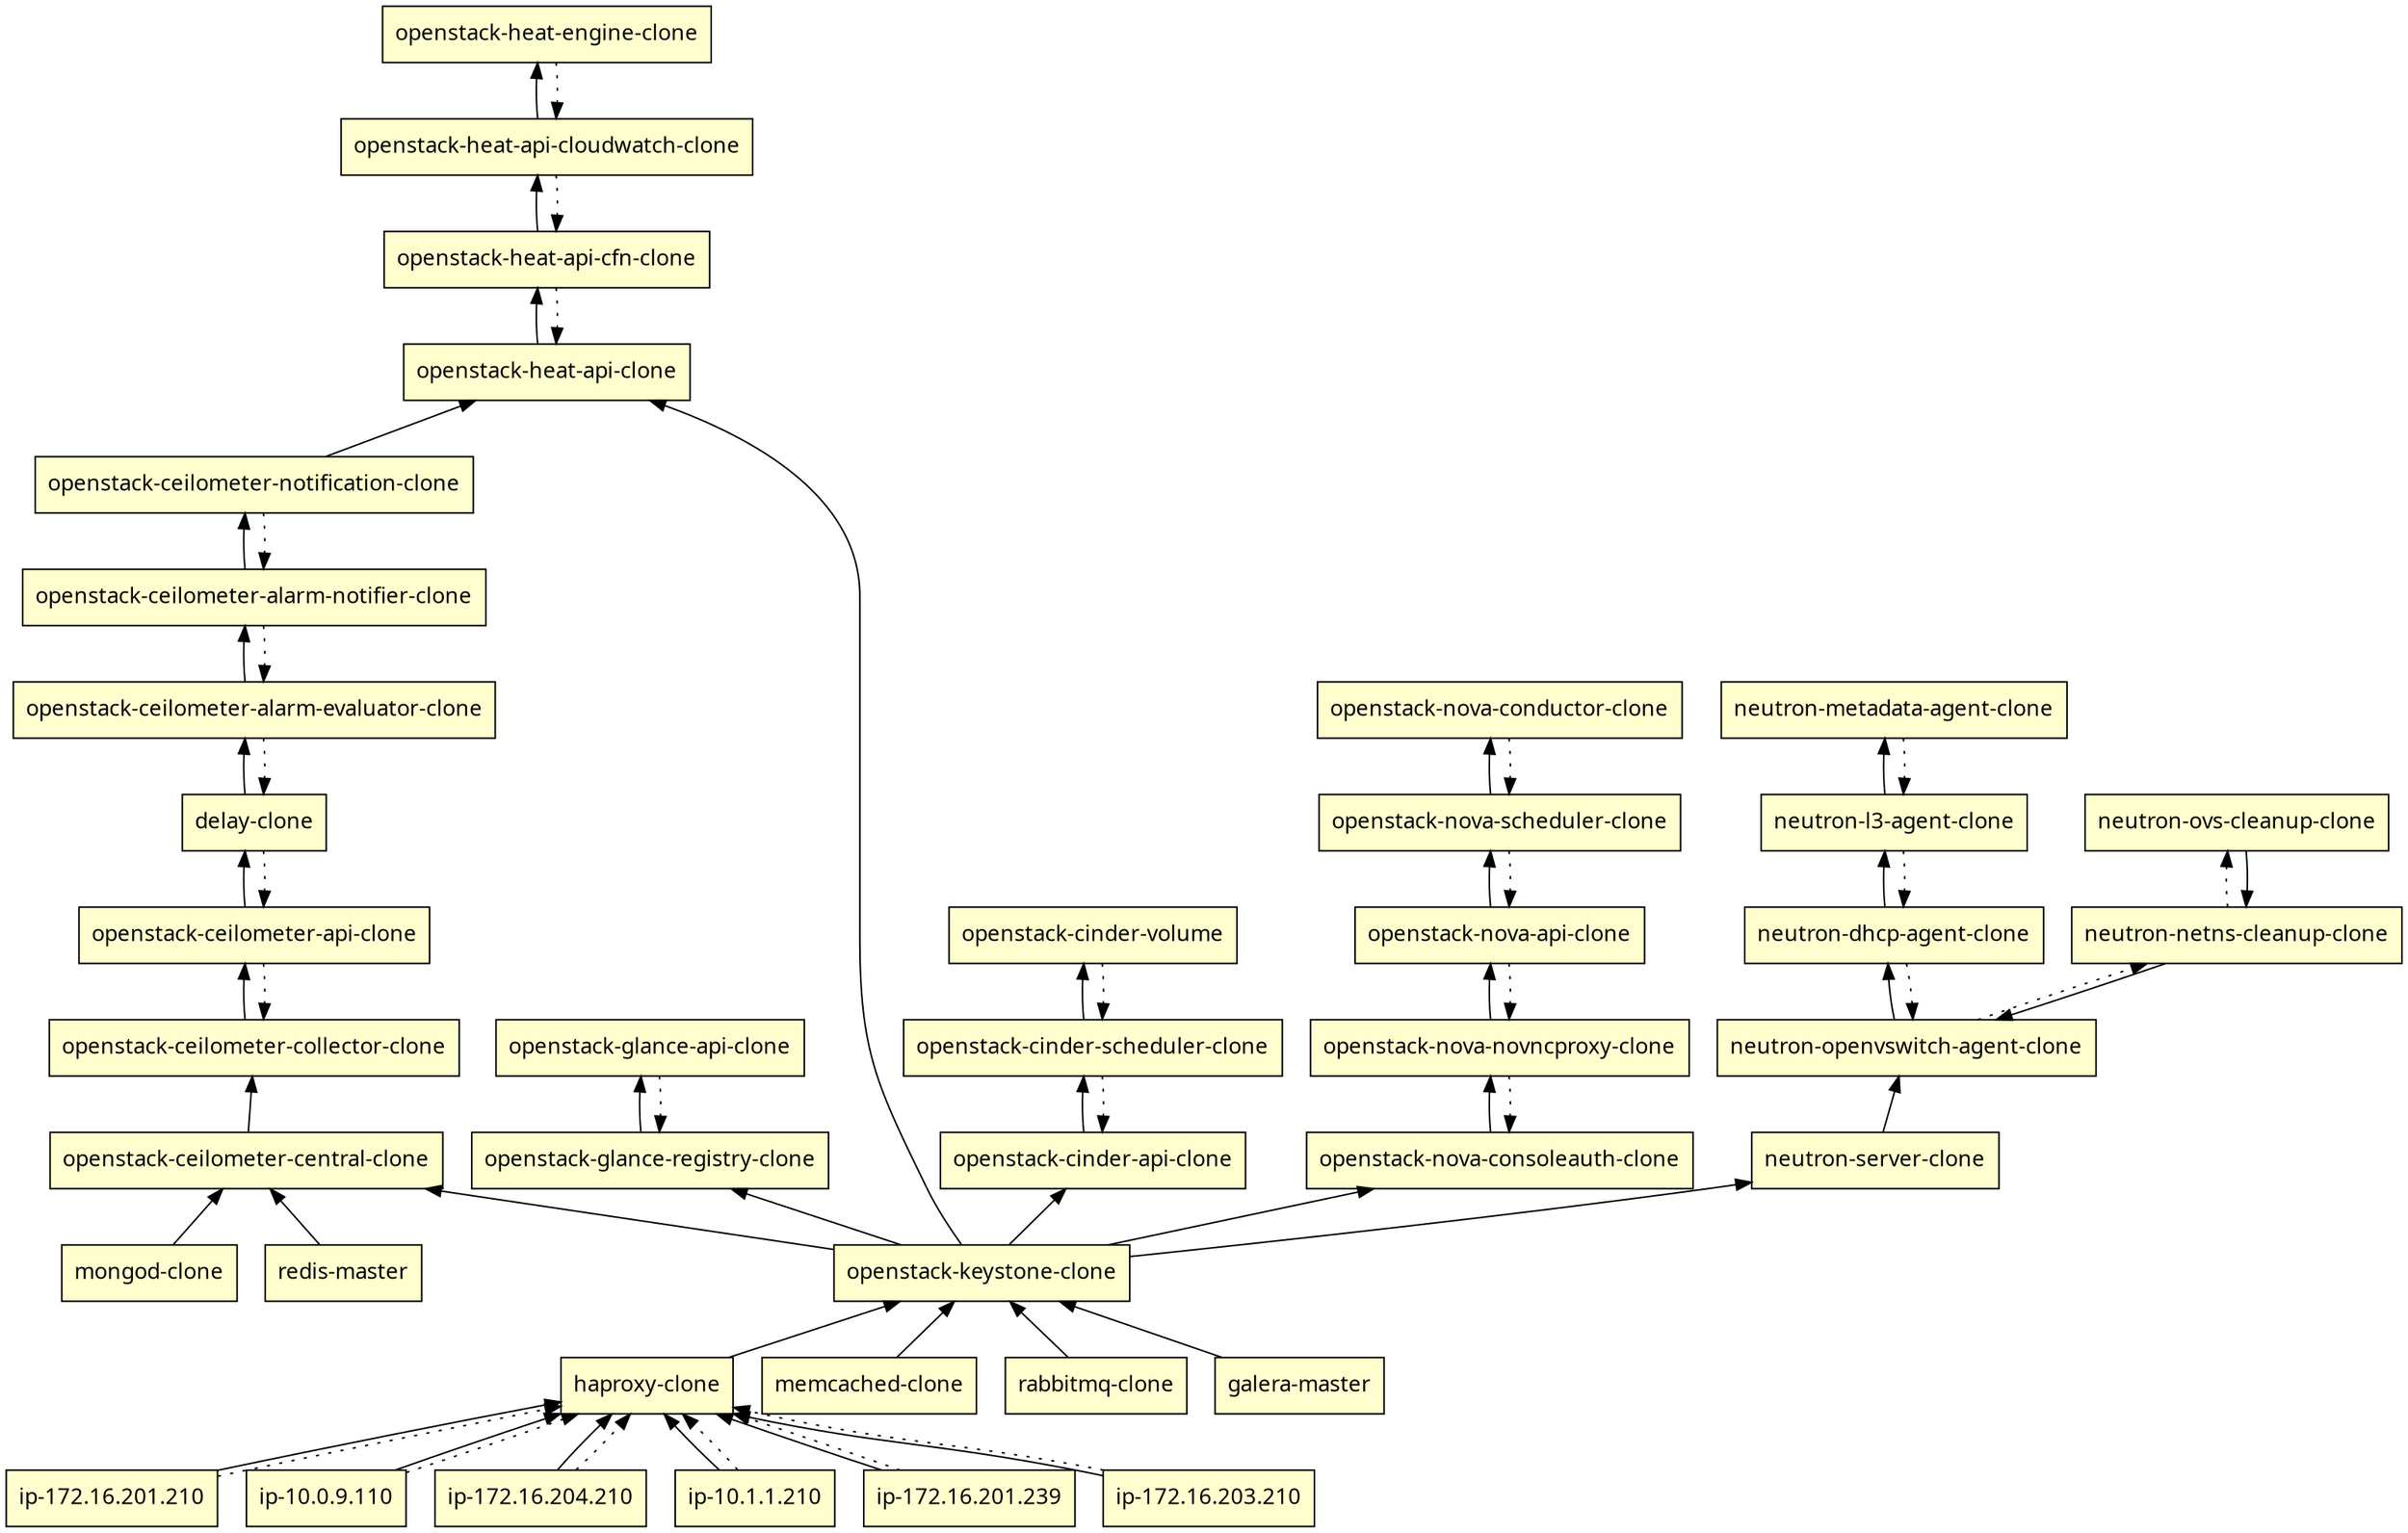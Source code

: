 digraph graph_name {
graph [
  rankdir = BT
];
node [
  style = filled,
  shape = box,
  fillcolor = "#fffece",
  fontname = "Migu 1M"
];
"ip-172.16.201.210" -> "haproxy-clone"
"ip-10.0.9.110" -> "haproxy-clone"
"ip-172.16.204.210" -> "haproxy-clone"
"ip-10.1.1.210" -> "haproxy-clone"
"ip-172.16.201.239" -> "haproxy-clone"
"ip-172.16.203.210" -> "haproxy-clone"
"memcached-clone" -> "openstack-keystone-clone"
"mongod-clone" -> "openstack-ceilometer-central-clone"
"openstack-glance-registry-clone" -> "openstack-glance-api-clone"
"rabbitmq-clone" -> "openstack-keystone-clone"
"openstack-heat-api-clone" -> "openstack-heat-api-cfn-clone"
"delay-clone" -> "openstack-ceilometer-alarm-evaluator-clone"
"openstack-keystone-clone" -> "openstack-ceilometer-central-clone"
"openstack-keystone-clone" -> "openstack-glance-registry-clone"
"openstack-keystone-clone" -> "openstack-cinder-api-clone"
"openstack-cinder-scheduler-clone" -> "openstack-cinder-volume"
"redis-master" -> "openstack-ceilometer-central-clone"
"openstack-nova-scheduler-clone" -> "openstack-nova-conductor-clone"
"openstack-nova-consoleauth-clone" -> "openstack-nova-novncproxy-clone"
"neutron-l3-agent-clone" -> "neutron-metadata-agent-clone"
"openstack-nova-novncproxy-clone" -> "openstack-nova-api-clone"
"openstack-heat-api-cloudwatch-clone" -> "openstack-heat-engine-clone"
"openstack-ceilometer-notification-clone" -> "openstack-heat-api-clone"
"openstack-keystone-clone" -> "neutron-server-clone"
"neutron-dhcp-agent-clone" -> "neutron-l3-agent-clone"
"neutron-server-clone" -> "neutron-openvswitch-agent-clone"
"openstack-ceilometer-alarm-notifier-clone" -> "openstack-ceilometer-notification-clone"
"openstack-keystone-clone" -> "openstack-nova-consoleauth-clone"
"openstack-nova-api-clone" -> "openstack-nova-scheduler-clone"
"openstack-heat-api-cfn-clone" -> "openstack-heat-api-cloudwatch-clone"
"neutron-openvswitch-agent-clone" -> "neutron-dhcp-agent-clone"
"openstack-ceilometer-api-clone" -> "delay-clone"
"galera-master" -> "openstack-keystone-clone"
"openstack-cinder-api-clone" -> "openstack-cinder-scheduler-clone"
"neutron-netns-cleanup-clone" -> "neutron-openvswitch-agent-clone"
"openstack-ceilometer-central-clone" -> "openstack-ceilometer-collector-clone"
"haproxy-clone" -> "openstack-keystone-clone"
"neutron-ovs-cleanup-clone" -> "neutron-netns-cleanup-clone"
"openstack-ceilometer-collector-clone" -> "openstack-ceilometer-api-clone"
"openstack-keystone-clone" -> "openstack-heat-api-clone"
"openstack-ceilometer-alarm-evaluator-clone" -> "openstack-ceilometer-alarm-notifier-clone"
"ip-172.16.204.210" -> "haproxy-clone" [style = dotted]
"ip-10.1.1.210" -> "haproxy-clone" [style = dotted]
"ip-172.16.203.210" -> "haproxy-clone" [style = dotted]
"ip-10.0.9.110" -> "haproxy-clone" [style = dotted]
"ip-172.16.201.239" -> "haproxy-clone" [style = dotted]
"ip-172.16.201.210" -> "haproxy-clone" [style = dotted]
"openstack-glance-api-clone" -> "openstack-glance-registry-clone" [style = dotted]
"openstack-cinder-volume" -> "openstack-cinder-scheduler-clone" [style = dotted]
"neutron-dhcp-agent-clone" -> "neutron-openvswitch-agent-clone" [style = dotted]
"openstack-nova-scheduler-clone" -> "openstack-nova-api-clone" [style = dotted]
"neutron-l3-agent-clone" -> "neutron-dhcp-agent-clone" [style = dotted]
"openstack-ceilometer-notification-clone" -> "openstack-ceilometer-alarm-notifier-clone" [style = dotted]
"neutron-openvswitch-agent-clone" -> "neutron-netns-cleanup-clone" [style = dotted]
"neutron-netns-cleanup-clone" -> "neutron-ovs-cleanup-clone" [style = dotted]
"openstack-heat-api-cloudwatch-clone" -> "openstack-heat-api-cfn-clone" [style = dotted]
"delay-clone" -> "openstack-ceilometer-api-clone" [style = dotted]
"openstack-heat-engine-clone" -> "openstack-heat-api-cloudwatch-clone" [style = dotted]
"openstack-ceilometer-alarm-notifier-clone" -> "openstack-ceilometer-alarm-evaluator-clone" [style = dotted]
"openstack-nova-api-clone" -> "openstack-nova-novncproxy-clone" [style = dotted]
"openstack-heat-api-cfn-clone" -> "openstack-heat-api-clone" [style = dotted]
"openstack-cinder-scheduler-clone" -> "openstack-cinder-api-clone" [style = dotted]
"openstack-nova-conductor-clone" -> "openstack-nova-scheduler-clone" [style = dotted]
"openstack-ceilometer-alarm-evaluator-clone" -> "delay-clone" [style = dotted]
"neutron-metadata-agent-clone" -> "neutron-l3-agent-clone" [style = dotted]
"openstack-nova-novncproxy-clone" -> "openstack-nova-consoleauth-clone" [style = dotted]
"openstack-ceilometer-api-clone" -> "openstack-ceilometer-collector-clone" [style = dotted]
}
